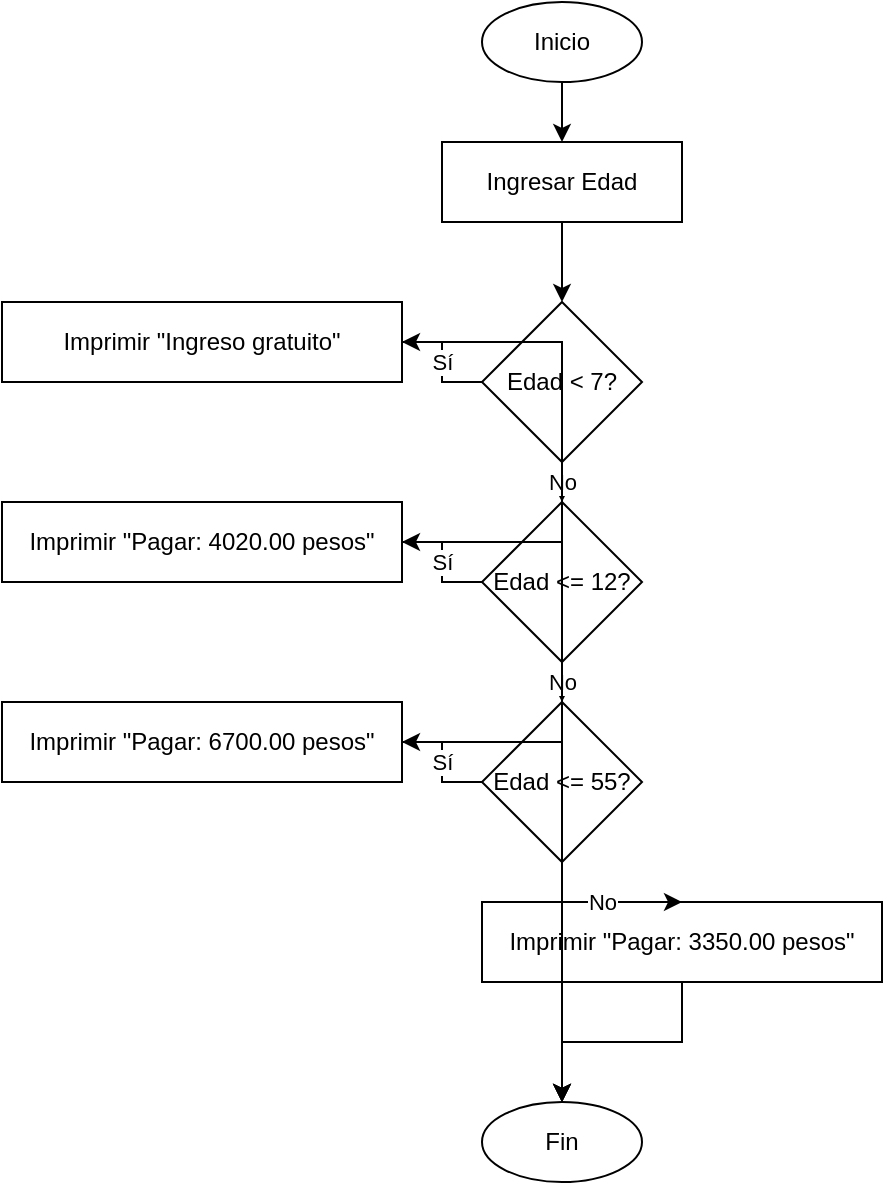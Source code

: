 <mxfile version="27.0.6">
  <diagram name="Page-1" id="qCQBoRJt0O49EkEic1T_">
    <mxGraphModel dx="1216" dy="821" grid="1" gridSize="10" guides="1" tooltips="1" connect="1" arrows="1" fold="1" page="1" pageScale="1" pageWidth="827" pageHeight="1169" math="0" shadow="0">
      <root>
        <mxCell id="0" />
        <mxCell id="1" parent="0" />
        <!-- Start -->
        <mxCell id="start" value="Inicio" style="ellipse;whiteSpace=wrap;html=1;" vertex="1" parent="1">
          <mxGeometry x="340" y="50" width="80" height="40" as="geometry" />
        </mxCell>
        <!-- Input Age -->
        <mxCell id="input" value="Ingresar Edad" style="rounded=0;whiteSpace=wrap;html=1;" vertex="1" parent="1">
          <mxGeometry x="320" y="120" width="120" height="40" as="geometry" />
        </mxCell>
        <!-- Decision: Age < 7 -->
        <mxCell id="decision1" value="Edad &lt; 7?" style="rhombus;whiteSpace=wrap;html=1;" vertex="1" parent="1">
          <mxGeometry x="340" y="200" width="80" height="80" as="geometry" />
        </mxCell>
        <!-- Yes: Free Entry -->
        <mxCell id="print1" value="Imprimir &quot;Ingreso gratuito&quot;" style="rounded=0;whiteSpace=wrap;html=1;" vertex="1" parent="1">
          <mxGeometry x="100" y="200" width="200" height="40" as="geometry" />
        </mxCell>
        <!-- No: Check Age <= 12 -->
        <mxCell id="decision2" value="Edad &lt;= 12?" style="rhombus;whiteSpace=wrap;html=1;" vertex="1" parent="1">
          <mxGeometry x="340" y="300" width="80" height="80" as="geometry" />
        </mxCell>
        <!-- Yes: 60% Price -->
        <mxCell id="print2" value="Imprimir &quot;Pagar: 4020.00 pesos&quot;" style="rounded=0;whiteSpace=wrap;html=1;" vertex="1" parent="1">
          <mxGeometry x="100" y="300" width="200" height="40" as="geometry" />
        </mxCell>
        <!-- No: Check Age <= 55 -->
        <mxCell id="decision3" value="Edad &lt;= 55?" style="rhombus;whiteSpace=wrap;html=1;" vertex="1" parent="1">
          <mxGeometry x="340" y="400" width="80" height="80" as="geometry" />
        </mxCell>
        <!-- Yes: 100% Price -->
        <mxCell id="print3" value="Imprimir &quot;Pagar: 6700.00 pesos&quot;" style="rounded=0;whiteSpace=wrap;html=1;" vertex="1" parent="1">
          <mxGeometry x="100" y="400" width="200" height="40" as="geometry" />
        </mxCell>
        <!-- No: 50% Price -->
        <mxCell id="print4" value="Imprimir &quot;Pagar: 3350.00 pesos&quot;" style="rounded=0;whiteSpace=wrap;html=1;" vertex="1" parent="1">
          <mxGeometry x="340" y="500" width="200" height="40" as="geometry" />
        </mxCell>
        <!-- End -->
        <mxCell id="end" value="Fin" style="ellipse;whiteSpace=wrap;html=1;" vertex="1" parent="1">
          <mxGeometry x="340" y="600" width="80" height="40" as="geometry" />
        </mxCell>
        <!-- Edges -->
        <mxCell id="edge1" style="edgeStyle=orthogonalEdgeStyle;rounded=0;orthogonalLoop=1;jettySize=auto;html=1;" edge="1" parent="1" source="start" target="input">
          <mxGeometry relative="1" as="geometry" />
        </mxCell>
        <mxCell id="edge2" style="edgeStyle=orthogonalEdgeStyle;rounded=0;orthogonalLoop=1;jettySize=auto;html=1;" edge="1" parent="1" source="input" target="decision1">
          <mxGeometry relative="1" as="geometry" />
        </mxCell>
        <mxCell id="edge3" value="Sí" style="edgeStyle=orthogonalEdgeStyle;rounded=0;orthogonalLoop=1;jettySize=auto;html=1;" edge="1" parent="1" source="decision1" target="print1">
          <mxGeometry relative="1" as="geometry" />
        </mxCell>
        <mxCell id="edge4" value="No" style="edgeStyle=orthogonalEdgeStyle;rounded=0;orthogonalLoop=1;jettySize=auto;html=1;" edge="1" parent="1" source="decision1" target="decision2">
          <mxGeometry relative="1" as="geometry" />
        </mxCell>
        <mxCell id="edge5" value="Sí" style="edgeStyle=orthogonalEdgeStyle;rounded=0;orthogonalLoop=1;jettySize=auto;html=1;" edge="1" parent="1" source="decision2" target="print2">
          <mxGeometry relative="1" as="geometry" />
        </mxCell>
        <mxCell id="edge6" value="No" style="edgeStyle=orthogonalEdgeStyle;rounded=0;orthogonalLoop=1;jettySize=auto;html=1;" edge="1" parent="1" source="decision2" target="decision3">
          <mxGeometry relative="1" as="geometry" />
        </mxCell>
        <mxCell id="edge7" value="Sí" style="edgeStyle=orthogonalEdgeStyle;rounded=0;orthogonalLoop=1;jettySize=auto;html=1;" edge="1" parent="1" source="decision3" target="print3">
          <mxGeometry relative="1" as="geometry" />
        </mxCell>
        <mxCell id="edge8" value="No" style="edgeStyle=orthogonalEdgeStyle;rounded=0;orthogonalLoop=1;jettySize=auto;html=1;" edge="1" parent="1" source="decision3" target="print4">
          <mxGeometry relative="1" as="geometry" />
        </mxCell>
        <mxCell id="edge9" style="edgeStyle=orthogonalEdgeStyle;rounded=0;orthogonalLoop=1;jettySize=auto;html=1;" edge="1" parent="1" source="print1" target="end">
          <mxGeometry relative="1" as="geometry" />
        </mxCell>
        <mxCell id="edge10" style="edgeStyle=orthogonalEdgeStyle;rounded=0;orthogonalLoop=1;jettySize=auto;html=1;" edge="1" parent="1" source="print2" target="end">
          <mxGeometry relative="1" as="geometry" />
        </mxCell>
        <mxCell id="edge11" style="edgeStyle=orthogonalEdgeStyle;rounded=0;orthogonalLoop=1;jettySize=auto;html=1;" edge="1" parent="1" source="print3" target="end">
          <mxGeometry relative="1" as="geometry" />
        </mxCell>
        <mxCell id="edge12" style="edgeStyle=orthogonalEdgeStyle;rounded=0;orthogonalLoop=1;jettySize=auto;html=1;" edge="1" parent="1" source="print4" target="end">
          <mxGeometry relative="1" as="geometry" />
        </mxCell>
      </root>
    </mxGraphModel>
  </diagram>
</mxfile>

